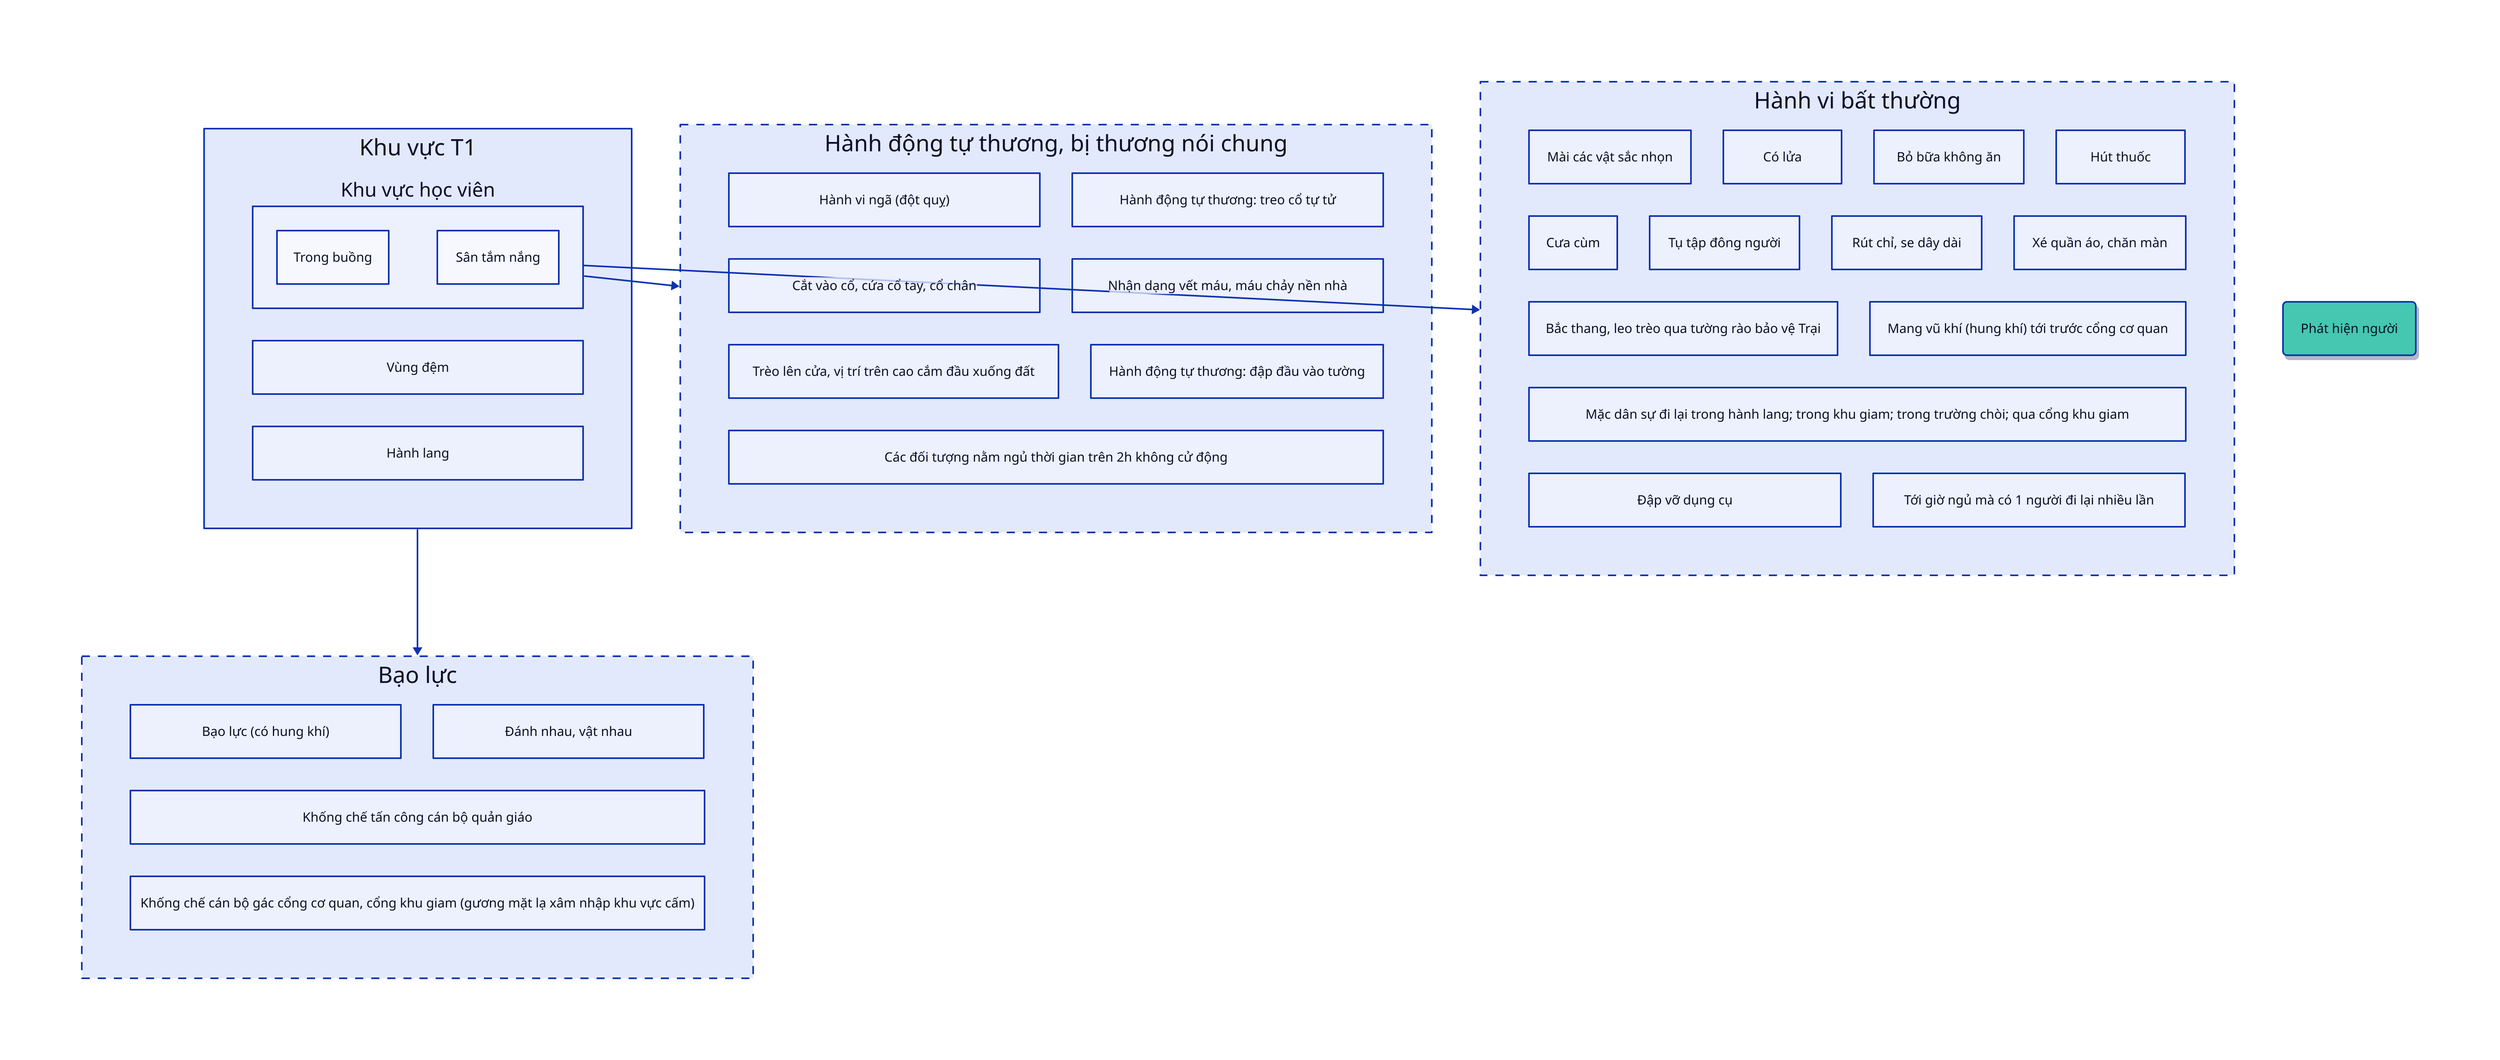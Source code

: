 classes: {
    ai_model: {
      style: {
        stroke-width: 2
        fill: "#44C7B1"
        shadow: true
        border-radius: 5
      }
    }
  
  }


zone_t1: {
  label: "Khu vực T1"

  inmate_area: {
    label: "Khu vực học viên"

    in_room: {
      label: "Trong buồng"
    }

    sun_bathing_area: {
      label: "Sân tắm nắng"
    }
  }

  adapting_area: {
    label: "Vùng đệm"
  }

  corridor: {
    label: "Hành lang"
  }

  grid-rows: 3
}

injury: {
  label: "Hành động tự thương, bị thương nói chung"
  falling_behavior: {
    label: "Hành vi ngã (đột quỵ)"
  }

  self_harm_suicide: {
    label: "Hành động tự thương: treo cổ tự tử"
  }

  cutting_self: {
    label: "Cắt vào cổ, cứa cổ tay, cổ chân"
  }
  blood_identification: {
    label: "Nhận dạng vết máu, máu chảy nền nhà"
  }
  climbing_fall: {
    label: "Trèo lên cửa, vị trí trên cao cắm đầu xuống đất"
  }
  self_harm_wall: {
    label: "Hành động tự thương: đập đầu vào tường"
  }

  sleeping_over_2h: {
    label: "Các đối tượng nằm ngủ thời gian trên 2h không cử động"
  }

  
  style: {
    stroke-dash: 5
  }

  grid-rows: 4
}

violence: {
  label: "Bạo lực"
  violence_with_weapon: {
    label: "Bạo lực (có hung khí)"
  }
  fighting: {
    label: "Đánh nhau, vật nhau"
  }
  control_attack_staff: {
    label: "Khống chế tấn công cán bộ quản giáo"
  }

  control_gate_staff: {
    label: "Khống chế cán bộ gác cổng cơ quan, cổng khu giam (gương mặt lạ xâm nhập khu vực cấm)"
  }
  style: {
    stroke-dash: 5
  }

  grid-rows: 3
}

anomaly: {
  label: "Hành vi bất thường"

  sharpening_objects: {
    label: "Mài các vật sắc nhọn"
  }

  fire_present: {
    label: "Có lửa"
  }
  skipping_meals: {
    label: "Bỏ bữa không ăn"
  }
  smoking: {
    label: "Hút thuốc"
  }

  sawing_shackles: {
    label: "Cưa cùm"
  }

  gathering_crowd: {
    label: "Tụ tập đông người"
  }
  thread_spinning: {
    label: "Rút chỉ, se dây dài"
  }

  tearing_clothes: {
    label: "Xé quần áo, chăn màn"
  }

  ladder_climbing: {
    label: "Bắc thang, leo trèo qua tường rào bảo vệ Trại"
  }

  weapon_at_gate: {
    label: "Mang vũ khí (hung khí) tới trước cổng cơ quan"
  }

  civil_clothes_corridor: {
    label: "Mặc dân sự đi lại trong hành lang; trong khu giam; trong trường chòi; qua cổng khu giam"
  }

  breaking_tools: {
    label: "Đập vỡ dụng cụ"
  }

  restless_at_night: {
    label: "Tới giờ ngủ mà có 1 người đi lại nhiều lần"
  }

  style: {
    stroke-dash: 5
  }
  grid-rows: 5
}

zone_t1.inmate_area -> injury
zone_t1.inmate_area -> anomaly
zone_t1 -> violence



human_detection: {
  label: "Phát hiện người"
}

human_detection.class: ai_model
